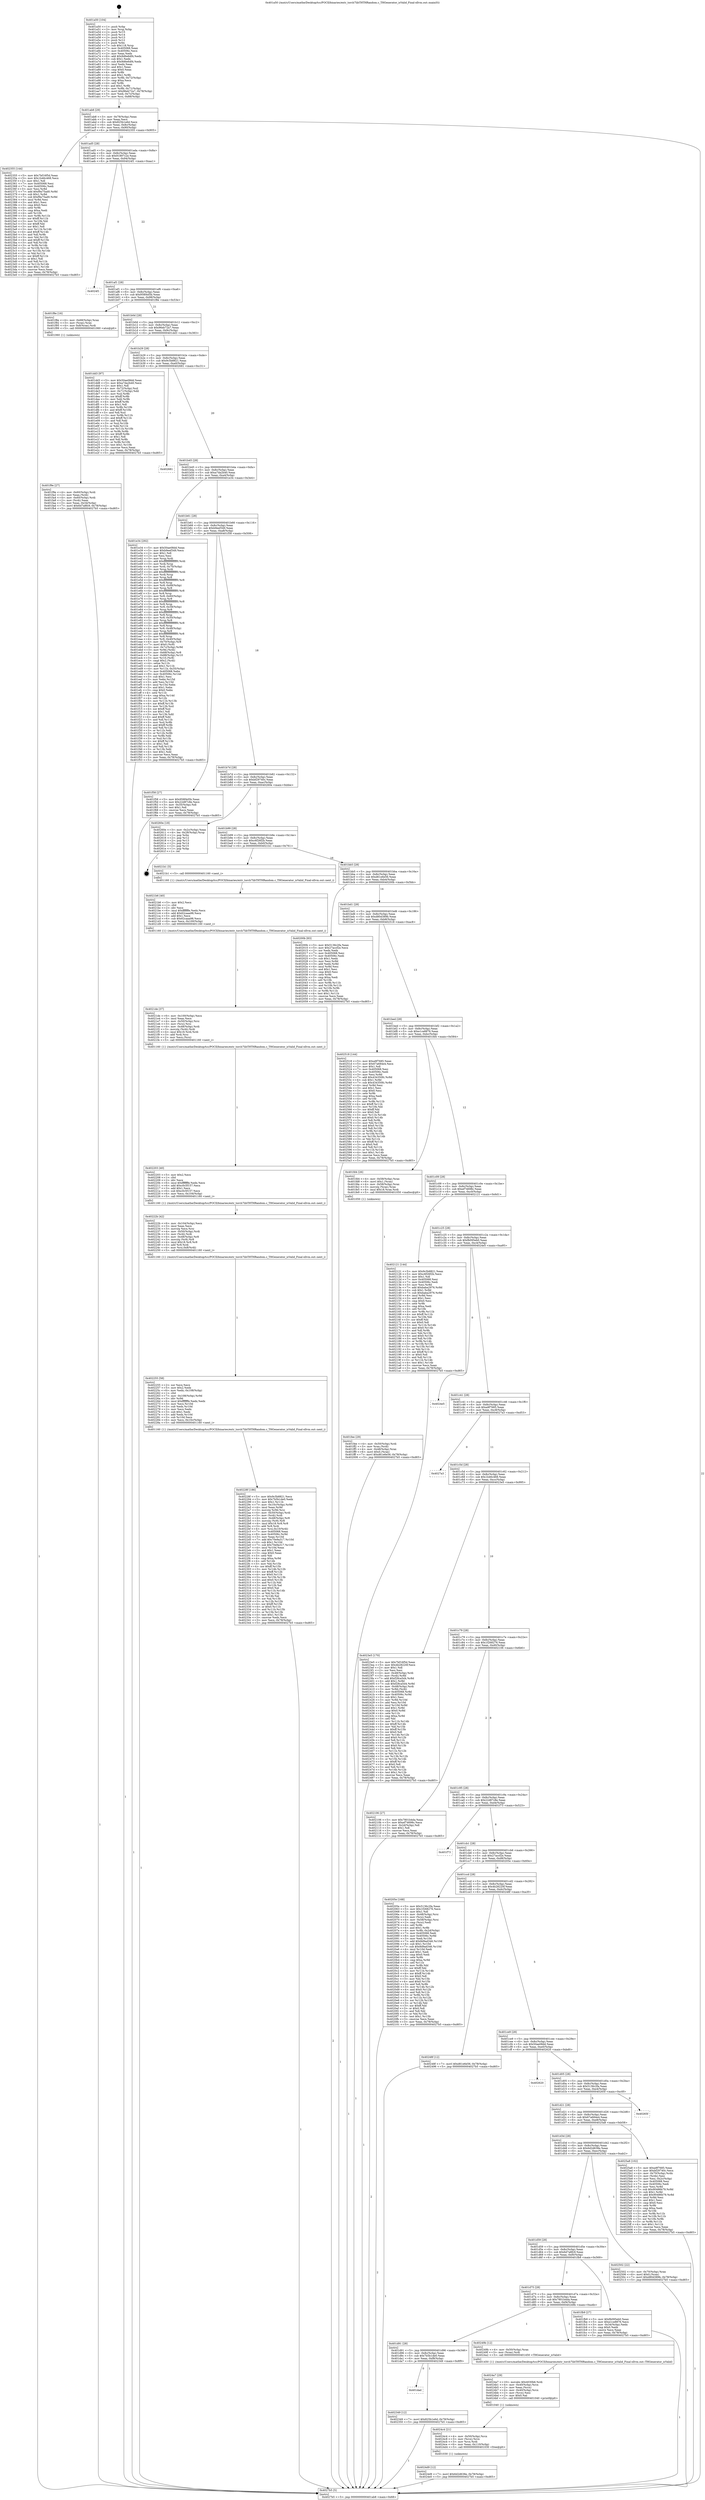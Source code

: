 digraph "0x401a50" {
  label = "0x401a50 (/mnt/c/Users/mathe/Desktop/tcc/POCII/binaries/extr_torch7libTHTHRandom.c_THGenerator_isValid_Final-ollvm.out::main(0))"
  labelloc = "t"
  node[shape=record]

  Entry [label="",width=0.3,height=0.3,shape=circle,fillcolor=black,style=filled]
  "0x401ab8" [label="{
     0x401ab8 [29]\l
     | [instrs]\l
     &nbsp;&nbsp;0x401ab8 \<+3\>: mov -0x78(%rbp),%eax\l
     &nbsp;&nbsp;0x401abb \<+2\>: mov %eax,%ecx\l
     &nbsp;&nbsp;0x401abd \<+6\>: sub $0x825b1e6d,%ecx\l
     &nbsp;&nbsp;0x401ac3 \<+6\>: mov %eax,-0x8c(%rbp)\l
     &nbsp;&nbsp;0x401ac9 \<+6\>: mov %ecx,-0x90(%rbp)\l
     &nbsp;&nbsp;0x401acf \<+6\>: je 0000000000402355 \<main+0x905\>\l
  }"]
  "0x402355" [label="{
     0x402355 [144]\l
     | [instrs]\l
     &nbsp;&nbsp;0x402355 \<+5\>: mov $0x7bf16f5d,%eax\l
     &nbsp;&nbsp;0x40235a \<+5\>: mov $0x1b46c468,%ecx\l
     &nbsp;&nbsp;0x40235f \<+2\>: mov $0x1,%dl\l
     &nbsp;&nbsp;0x402361 \<+7\>: mov 0x405068,%esi\l
     &nbsp;&nbsp;0x402368 \<+7\>: mov 0x40506c,%edi\l
     &nbsp;&nbsp;0x40236f \<+3\>: mov %esi,%r8d\l
     &nbsp;&nbsp;0x402372 \<+7\>: add $0xf9a75ad0,%r8d\l
     &nbsp;&nbsp;0x402379 \<+4\>: sub $0x1,%r8d\l
     &nbsp;&nbsp;0x40237d \<+7\>: sub $0xf9a75ad0,%r8d\l
     &nbsp;&nbsp;0x402384 \<+4\>: imul %r8d,%esi\l
     &nbsp;&nbsp;0x402388 \<+3\>: and $0x1,%esi\l
     &nbsp;&nbsp;0x40238b \<+3\>: cmp $0x0,%esi\l
     &nbsp;&nbsp;0x40238e \<+4\>: sete %r9b\l
     &nbsp;&nbsp;0x402392 \<+3\>: cmp $0xa,%edi\l
     &nbsp;&nbsp;0x402395 \<+4\>: setl %r10b\l
     &nbsp;&nbsp;0x402399 \<+3\>: mov %r9b,%r11b\l
     &nbsp;&nbsp;0x40239c \<+4\>: xor $0xff,%r11b\l
     &nbsp;&nbsp;0x4023a0 \<+3\>: mov %r10b,%bl\l
     &nbsp;&nbsp;0x4023a3 \<+3\>: xor $0xff,%bl\l
     &nbsp;&nbsp;0x4023a6 \<+3\>: xor $0x1,%dl\l
     &nbsp;&nbsp;0x4023a9 \<+3\>: mov %r11b,%r14b\l
     &nbsp;&nbsp;0x4023ac \<+4\>: and $0xff,%r14b\l
     &nbsp;&nbsp;0x4023b0 \<+3\>: and %dl,%r9b\l
     &nbsp;&nbsp;0x4023b3 \<+3\>: mov %bl,%r15b\l
     &nbsp;&nbsp;0x4023b6 \<+4\>: and $0xff,%r15b\l
     &nbsp;&nbsp;0x4023ba \<+3\>: and %dl,%r10b\l
     &nbsp;&nbsp;0x4023bd \<+3\>: or %r9b,%r14b\l
     &nbsp;&nbsp;0x4023c0 \<+3\>: or %r10b,%r15b\l
     &nbsp;&nbsp;0x4023c3 \<+3\>: xor %r15b,%r14b\l
     &nbsp;&nbsp;0x4023c6 \<+3\>: or %bl,%r11b\l
     &nbsp;&nbsp;0x4023c9 \<+4\>: xor $0xff,%r11b\l
     &nbsp;&nbsp;0x4023cd \<+3\>: or $0x1,%dl\l
     &nbsp;&nbsp;0x4023d0 \<+3\>: and %dl,%r11b\l
     &nbsp;&nbsp;0x4023d3 \<+3\>: or %r11b,%r14b\l
     &nbsp;&nbsp;0x4023d6 \<+4\>: test $0x1,%r14b\l
     &nbsp;&nbsp;0x4023da \<+3\>: cmovne %ecx,%eax\l
     &nbsp;&nbsp;0x4023dd \<+3\>: mov %eax,-0x78(%rbp)\l
     &nbsp;&nbsp;0x4023e0 \<+5\>: jmp 00000000004027b5 \<main+0xd65\>\l
  }"]
  "0x401ad5" [label="{
     0x401ad5 [28]\l
     | [instrs]\l
     &nbsp;&nbsp;0x401ad5 \<+5\>: jmp 0000000000401ada \<main+0x8a\>\l
     &nbsp;&nbsp;0x401ada \<+6\>: mov -0x8c(%rbp),%eax\l
     &nbsp;&nbsp;0x401ae0 \<+5\>: sub $0x91897c2e,%eax\l
     &nbsp;&nbsp;0x401ae5 \<+6\>: mov %eax,-0x94(%rbp)\l
     &nbsp;&nbsp;0x401aeb \<+6\>: je 00000000004024f1 \<main+0xaa1\>\l
  }"]
  Exit [label="",width=0.3,height=0.3,shape=circle,fillcolor=black,style=filled,peripheries=2]
  "0x4024f1" [label="{
     0x4024f1\l
  }", style=dashed]
  "0x401af1" [label="{
     0x401af1 [28]\l
     | [instrs]\l
     &nbsp;&nbsp;0x401af1 \<+5\>: jmp 0000000000401af6 \<main+0xa6\>\l
     &nbsp;&nbsp;0x401af6 \<+6\>: mov -0x8c(%rbp),%eax\l
     &nbsp;&nbsp;0x401afc \<+5\>: sub $0x958f4d5b,%eax\l
     &nbsp;&nbsp;0x401b01 \<+6\>: mov %eax,-0x98(%rbp)\l
     &nbsp;&nbsp;0x401b07 \<+6\>: je 0000000000401f8e \<main+0x53e\>\l
  }"]
  "0x4024d9" [label="{
     0x4024d9 [12]\l
     | [instrs]\l
     &nbsp;&nbsp;0x4024d9 \<+7\>: movl $0x6d2d638e,-0x78(%rbp)\l
     &nbsp;&nbsp;0x4024e0 \<+5\>: jmp 00000000004027b5 \<main+0xd65\>\l
  }"]
  "0x401f8e" [label="{
     0x401f8e [16]\l
     | [instrs]\l
     &nbsp;&nbsp;0x401f8e \<+4\>: mov -0x68(%rbp),%rax\l
     &nbsp;&nbsp;0x401f92 \<+3\>: mov (%rax),%rax\l
     &nbsp;&nbsp;0x401f95 \<+4\>: mov 0x8(%rax),%rdi\l
     &nbsp;&nbsp;0x401f99 \<+5\>: call 0000000000401060 \<atoi@plt\>\l
     | [calls]\l
     &nbsp;&nbsp;0x401060 \{1\} (unknown)\l
  }"]
  "0x401b0d" [label="{
     0x401b0d [28]\l
     | [instrs]\l
     &nbsp;&nbsp;0x401b0d \<+5\>: jmp 0000000000401b12 \<main+0xc2\>\l
     &nbsp;&nbsp;0x401b12 \<+6\>: mov -0x8c(%rbp),%eax\l
     &nbsp;&nbsp;0x401b18 \<+5\>: sub $0x96eb72a7,%eax\l
     &nbsp;&nbsp;0x401b1d \<+6\>: mov %eax,-0x9c(%rbp)\l
     &nbsp;&nbsp;0x401b23 \<+6\>: je 0000000000401dd3 \<main+0x383\>\l
  }"]
  "0x4024c4" [label="{
     0x4024c4 [21]\l
     | [instrs]\l
     &nbsp;&nbsp;0x4024c4 \<+4\>: mov -0x50(%rbp),%rcx\l
     &nbsp;&nbsp;0x4024c8 \<+3\>: mov (%rcx),%rcx\l
     &nbsp;&nbsp;0x4024cb \<+3\>: mov %rcx,%rdi\l
     &nbsp;&nbsp;0x4024ce \<+6\>: mov %eax,-0x110(%rbp)\l
     &nbsp;&nbsp;0x4024d4 \<+5\>: call 0000000000401030 \<free@plt\>\l
     | [calls]\l
     &nbsp;&nbsp;0x401030 \{1\} (unknown)\l
  }"]
  "0x401dd3" [label="{
     0x401dd3 [97]\l
     | [instrs]\l
     &nbsp;&nbsp;0x401dd3 \<+5\>: mov $0x50ae08dd,%eax\l
     &nbsp;&nbsp;0x401dd8 \<+5\>: mov $0xa7da2b40,%ecx\l
     &nbsp;&nbsp;0x401ddd \<+2\>: mov $0x1,%dl\l
     &nbsp;&nbsp;0x401ddf \<+4\>: mov -0x72(%rbp),%sil\l
     &nbsp;&nbsp;0x401de3 \<+4\>: mov -0x71(%rbp),%dil\l
     &nbsp;&nbsp;0x401de7 \<+3\>: mov %sil,%r8b\l
     &nbsp;&nbsp;0x401dea \<+4\>: xor $0xff,%r8b\l
     &nbsp;&nbsp;0x401dee \<+3\>: mov %dil,%r9b\l
     &nbsp;&nbsp;0x401df1 \<+4\>: xor $0xff,%r9b\l
     &nbsp;&nbsp;0x401df5 \<+3\>: xor $0x1,%dl\l
     &nbsp;&nbsp;0x401df8 \<+3\>: mov %r8b,%r10b\l
     &nbsp;&nbsp;0x401dfb \<+4\>: and $0xff,%r10b\l
     &nbsp;&nbsp;0x401dff \<+3\>: and %dl,%sil\l
     &nbsp;&nbsp;0x401e02 \<+3\>: mov %r9b,%r11b\l
     &nbsp;&nbsp;0x401e05 \<+4\>: and $0xff,%r11b\l
     &nbsp;&nbsp;0x401e09 \<+3\>: and %dl,%dil\l
     &nbsp;&nbsp;0x401e0c \<+3\>: or %sil,%r10b\l
     &nbsp;&nbsp;0x401e0f \<+3\>: or %dil,%r11b\l
     &nbsp;&nbsp;0x401e12 \<+3\>: xor %r11b,%r10b\l
     &nbsp;&nbsp;0x401e15 \<+3\>: or %r9b,%r8b\l
     &nbsp;&nbsp;0x401e18 \<+4\>: xor $0xff,%r8b\l
     &nbsp;&nbsp;0x401e1c \<+3\>: or $0x1,%dl\l
     &nbsp;&nbsp;0x401e1f \<+3\>: and %dl,%r8b\l
     &nbsp;&nbsp;0x401e22 \<+3\>: or %r8b,%r10b\l
     &nbsp;&nbsp;0x401e25 \<+4\>: test $0x1,%r10b\l
     &nbsp;&nbsp;0x401e29 \<+3\>: cmovne %ecx,%eax\l
     &nbsp;&nbsp;0x401e2c \<+3\>: mov %eax,-0x78(%rbp)\l
     &nbsp;&nbsp;0x401e2f \<+5\>: jmp 00000000004027b5 \<main+0xd65\>\l
  }"]
  "0x401b29" [label="{
     0x401b29 [28]\l
     | [instrs]\l
     &nbsp;&nbsp;0x401b29 \<+5\>: jmp 0000000000401b2e \<main+0xde\>\l
     &nbsp;&nbsp;0x401b2e \<+6\>: mov -0x8c(%rbp),%eax\l
     &nbsp;&nbsp;0x401b34 \<+5\>: sub $0x9c5b8821,%eax\l
     &nbsp;&nbsp;0x401b39 \<+6\>: mov %eax,-0xa0(%rbp)\l
     &nbsp;&nbsp;0x401b3f \<+6\>: je 0000000000402681 \<main+0xc31\>\l
  }"]
  "0x4027b5" [label="{
     0x4027b5 [5]\l
     | [instrs]\l
     &nbsp;&nbsp;0x4027b5 \<+5\>: jmp 0000000000401ab8 \<main+0x68\>\l
  }"]
  "0x401a50" [label="{
     0x401a50 [104]\l
     | [instrs]\l
     &nbsp;&nbsp;0x401a50 \<+1\>: push %rbp\l
     &nbsp;&nbsp;0x401a51 \<+3\>: mov %rsp,%rbp\l
     &nbsp;&nbsp;0x401a54 \<+2\>: push %r15\l
     &nbsp;&nbsp;0x401a56 \<+2\>: push %r14\l
     &nbsp;&nbsp;0x401a58 \<+2\>: push %r13\l
     &nbsp;&nbsp;0x401a5a \<+2\>: push %r12\l
     &nbsp;&nbsp;0x401a5c \<+1\>: push %rbx\l
     &nbsp;&nbsp;0x401a5d \<+7\>: sub $0x118,%rsp\l
     &nbsp;&nbsp;0x401a64 \<+7\>: mov 0x405068,%eax\l
     &nbsp;&nbsp;0x401a6b \<+7\>: mov 0x40506c,%ecx\l
     &nbsp;&nbsp;0x401a72 \<+2\>: mov %eax,%edx\l
     &nbsp;&nbsp;0x401a74 \<+6\>: add $0x9d6e6df4,%edx\l
     &nbsp;&nbsp;0x401a7a \<+3\>: sub $0x1,%edx\l
     &nbsp;&nbsp;0x401a7d \<+6\>: sub $0x9d6e6df4,%edx\l
     &nbsp;&nbsp;0x401a83 \<+3\>: imul %edx,%eax\l
     &nbsp;&nbsp;0x401a86 \<+3\>: and $0x1,%eax\l
     &nbsp;&nbsp;0x401a89 \<+3\>: cmp $0x0,%eax\l
     &nbsp;&nbsp;0x401a8c \<+4\>: sete %r8b\l
     &nbsp;&nbsp;0x401a90 \<+4\>: and $0x1,%r8b\l
     &nbsp;&nbsp;0x401a94 \<+4\>: mov %r8b,-0x72(%rbp)\l
     &nbsp;&nbsp;0x401a98 \<+3\>: cmp $0xa,%ecx\l
     &nbsp;&nbsp;0x401a9b \<+4\>: setl %r8b\l
     &nbsp;&nbsp;0x401a9f \<+4\>: and $0x1,%r8b\l
     &nbsp;&nbsp;0x401aa3 \<+4\>: mov %r8b,-0x71(%rbp)\l
     &nbsp;&nbsp;0x401aa7 \<+7\>: movl $0x96eb72a7,-0x78(%rbp)\l
     &nbsp;&nbsp;0x401aae \<+3\>: mov %edi,-0x7c(%rbp)\l
     &nbsp;&nbsp;0x401ab1 \<+7\>: mov %rsi,-0x88(%rbp)\l
  }"]
  "0x4024a7" [label="{
     0x4024a7 [29]\l
     | [instrs]\l
     &nbsp;&nbsp;0x4024a7 \<+10\>: movabs $0x4030b6,%rdi\l
     &nbsp;&nbsp;0x4024b1 \<+4\>: mov -0x40(%rbp),%rcx\l
     &nbsp;&nbsp;0x4024b5 \<+2\>: mov %eax,(%rcx)\l
     &nbsp;&nbsp;0x4024b7 \<+4\>: mov -0x40(%rbp),%rcx\l
     &nbsp;&nbsp;0x4024bb \<+2\>: mov (%rcx),%esi\l
     &nbsp;&nbsp;0x4024bd \<+2\>: mov $0x0,%al\l
     &nbsp;&nbsp;0x4024bf \<+5\>: call 0000000000401040 \<printf@plt\>\l
     | [calls]\l
     &nbsp;&nbsp;0x401040 \{1\} (unknown)\l
  }"]
  "0x402681" [label="{
     0x402681\l
  }", style=dashed]
  "0x401b45" [label="{
     0x401b45 [28]\l
     | [instrs]\l
     &nbsp;&nbsp;0x401b45 \<+5\>: jmp 0000000000401b4a \<main+0xfa\>\l
     &nbsp;&nbsp;0x401b4a \<+6\>: mov -0x8c(%rbp),%eax\l
     &nbsp;&nbsp;0x401b50 \<+5\>: sub $0xa7da2b40,%eax\l
     &nbsp;&nbsp;0x401b55 \<+6\>: mov %eax,-0xa4(%rbp)\l
     &nbsp;&nbsp;0x401b5b \<+6\>: je 0000000000401e34 \<main+0x3e4\>\l
  }"]
  "0x401dad" [label="{
     0x401dad\l
  }", style=dashed]
  "0x401e34" [label="{
     0x401e34 [292]\l
     | [instrs]\l
     &nbsp;&nbsp;0x401e34 \<+5\>: mov $0x50ae08dd,%eax\l
     &nbsp;&nbsp;0x401e39 \<+5\>: mov $0xb9eef349,%ecx\l
     &nbsp;&nbsp;0x401e3e \<+2\>: mov $0x1,%dl\l
     &nbsp;&nbsp;0x401e40 \<+2\>: xor %esi,%esi\l
     &nbsp;&nbsp;0x401e42 \<+3\>: mov %rsp,%rdi\l
     &nbsp;&nbsp;0x401e45 \<+4\>: add $0xfffffffffffffff0,%rdi\l
     &nbsp;&nbsp;0x401e49 \<+3\>: mov %rdi,%rsp\l
     &nbsp;&nbsp;0x401e4c \<+4\>: mov %rdi,-0x70(%rbp)\l
     &nbsp;&nbsp;0x401e50 \<+3\>: mov %rsp,%rdi\l
     &nbsp;&nbsp;0x401e53 \<+4\>: add $0xfffffffffffffff0,%rdi\l
     &nbsp;&nbsp;0x401e57 \<+3\>: mov %rdi,%rsp\l
     &nbsp;&nbsp;0x401e5a \<+3\>: mov %rsp,%r8\l
     &nbsp;&nbsp;0x401e5d \<+4\>: add $0xfffffffffffffff0,%r8\l
     &nbsp;&nbsp;0x401e61 \<+3\>: mov %r8,%rsp\l
     &nbsp;&nbsp;0x401e64 \<+4\>: mov %r8,-0x68(%rbp)\l
     &nbsp;&nbsp;0x401e68 \<+3\>: mov %rsp,%r8\l
     &nbsp;&nbsp;0x401e6b \<+4\>: add $0xfffffffffffffff0,%r8\l
     &nbsp;&nbsp;0x401e6f \<+3\>: mov %r8,%rsp\l
     &nbsp;&nbsp;0x401e72 \<+4\>: mov %r8,-0x60(%rbp)\l
     &nbsp;&nbsp;0x401e76 \<+3\>: mov %rsp,%r8\l
     &nbsp;&nbsp;0x401e79 \<+4\>: add $0xfffffffffffffff0,%r8\l
     &nbsp;&nbsp;0x401e7d \<+3\>: mov %r8,%rsp\l
     &nbsp;&nbsp;0x401e80 \<+4\>: mov %r8,-0x58(%rbp)\l
     &nbsp;&nbsp;0x401e84 \<+3\>: mov %rsp,%r8\l
     &nbsp;&nbsp;0x401e87 \<+4\>: add $0xfffffffffffffff0,%r8\l
     &nbsp;&nbsp;0x401e8b \<+3\>: mov %r8,%rsp\l
     &nbsp;&nbsp;0x401e8e \<+4\>: mov %r8,-0x50(%rbp)\l
     &nbsp;&nbsp;0x401e92 \<+3\>: mov %rsp,%r8\l
     &nbsp;&nbsp;0x401e95 \<+4\>: add $0xfffffffffffffff0,%r8\l
     &nbsp;&nbsp;0x401e99 \<+3\>: mov %r8,%rsp\l
     &nbsp;&nbsp;0x401e9c \<+4\>: mov %r8,-0x48(%rbp)\l
     &nbsp;&nbsp;0x401ea0 \<+3\>: mov %rsp,%r8\l
     &nbsp;&nbsp;0x401ea3 \<+4\>: add $0xfffffffffffffff0,%r8\l
     &nbsp;&nbsp;0x401ea7 \<+3\>: mov %r8,%rsp\l
     &nbsp;&nbsp;0x401eaa \<+4\>: mov %r8,-0x40(%rbp)\l
     &nbsp;&nbsp;0x401eae \<+4\>: mov -0x70(%rbp),%r8\l
     &nbsp;&nbsp;0x401eb2 \<+7\>: movl $0x0,(%r8)\l
     &nbsp;&nbsp;0x401eb9 \<+4\>: mov -0x7c(%rbp),%r9d\l
     &nbsp;&nbsp;0x401ebd \<+3\>: mov %r9d,(%rdi)\l
     &nbsp;&nbsp;0x401ec0 \<+4\>: mov -0x68(%rbp),%r8\l
     &nbsp;&nbsp;0x401ec4 \<+7\>: mov -0x88(%rbp),%r10\l
     &nbsp;&nbsp;0x401ecb \<+3\>: mov %r10,(%r8)\l
     &nbsp;&nbsp;0x401ece \<+3\>: cmpl $0x2,(%rdi)\l
     &nbsp;&nbsp;0x401ed1 \<+4\>: setne %r11b\l
     &nbsp;&nbsp;0x401ed5 \<+4\>: and $0x1,%r11b\l
     &nbsp;&nbsp;0x401ed9 \<+4\>: mov %r11b,-0x35(%rbp)\l
     &nbsp;&nbsp;0x401edd \<+7\>: mov 0x405068,%ebx\l
     &nbsp;&nbsp;0x401ee4 \<+8\>: mov 0x40506c,%r14d\l
     &nbsp;&nbsp;0x401eec \<+3\>: sub $0x1,%esi\l
     &nbsp;&nbsp;0x401eef \<+3\>: mov %ebx,%r15d\l
     &nbsp;&nbsp;0x401ef2 \<+3\>: add %esi,%r15d\l
     &nbsp;&nbsp;0x401ef5 \<+4\>: imul %r15d,%ebx\l
     &nbsp;&nbsp;0x401ef9 \<+3\>: and $0x1,%ebx\l
     &nbsp;&nbsp;0x401efc \<+3\>: cmp $0x0,%ebx\l
     &nbsp;&nbsp;0x401eff \<+4\>: sete %r11b\l
     &nbsp;&nbsp;0x401f03 \<+4\>: cmp $0xa,%r14d\l
     &nbsp;&nbsp;0x401f07 \<+4\>: setl %r12b\l
     &nbsp;&nbsp;0x401f0b \<+3\>: mov %r11b,%r13b\l
     &nbsp;&nbsp;0x401f0e \<+4\>: xor $0xff,%r13b\l
     &nbsp;&nbsp;0x401f12 \<+3\>: mov %r12b,%sil\l
     &nbsp;&nbsp;0x401f15 \<+4\>: xor $0xff,%sil\l
     &nbsp;&nbsp;0x401f19 \<+3\>: xor $0x1,%dl\l
     &nbsp;&nbsp;0x401f1c \<+3\>: mov %r13b,%dil\l
     &nbsp;&nbsp;0x401f1f \<+4\>: and $0xff,%dil\l
     &nbsp;&nbsp;0x401f23 \<+3\>: and %dl,%r11b\l
     &nbsp;&nbsp;0x401f26 \<+3\>: mov %sil,%r8b\l
     &nbsp;&nbsp;0x401f29 \<+4\>: and $0xff,%r8b\l
     &nbsp;&nbsp;0x401f2d \<+3\>: and %dl,%r12b\l
     &nbsp;&nbsp;0x401f30 \<+3\>: or %r11b,%dil\l
     &nbsp;&nbsp;0x401f33 \<+3\>: or %r12b,%r8b\l
     &nbsp;&nbsp;0x401f36 \<+3\>: xor %r8b,%dil\l
     &nbsp;&nbsp;0x401f39 \<+3\>: or %sil,%r13b\l
     &nbsp;&nbsp;0x401f3c \<+4\>: xor $0xff,%r13b\l
     &nbsp;&nbsp;0x401f40 \<+3\>: or $0x1,%dl\l
     &nbsp;&nbsp;0x401f43 \<+3\>: and %dl,%r13b\l
     &nbsp;&nbsp;0x401f46 \<+3\>: or %r13b,%dil\l
     &nbsp;&nbsp;0x401f49 \<+4\>: test $0x1,%dil\l
     &nbsp;&nbsp;0x401f4d \<+3\>: cmovne %ecx,%eax\l
     &nbsp;&nbsp;0x401f50 \<+3\>: mov %eax,-0x78(%rbp)\l
     &nbsp;&nbsp;0x401f53 \<+5\>: jmp 00000000004027b5 \<main+0xd65\>\l
  }"]
  "0x401b61" [label="{
     0x401b61 [28]\l
     | [instrs]\l
     &nbsp;&nbsp;0x401b61 \<+5\>: jmp 0000000000401b66 \<main+0x116\>\l
     &nbsp;&nbsp;0x401b66 \<+6\>: mov -0x8c(%rbp),%eax\l
     &nbsp;&nbsp;0x401b6c \<+5\>: sub $0xb9eef349,%eax\l
     &nbsp;&nbsp;0x401b71 \<+6\>: mov %eax,-0xa8(%rbp)\l
     &nbsp;&nbsp;0x401b77 \<+6\>: je 0000000000401f58 \<main+0x508\>\l
  }"]
  "0x402349" [label="{
     0x402349 [12]\l
     | [instrs]\l
     &nbsp;&nbsp;0x402349 \<+7\>: movl $0x825b1e6d,-0x78(%rbp)\l
     &nbsp;&nbsp;0x402350 \<+5\>: jmp 00000000004027b5 \<main+0xd65\>\l
  }"]
  "0x401d91" [label="{
     0x401d91 [28]\l
     | [instrs]\l
     &nbsp;&nbsp;0x401d91 \<+5\>: jmp 0000000000401d96 \<main+0x346\>\l
     &nbsp;&nbsp;0x401d96 \<+6\>: mov -0x8c(%rbp),%eax\l
     &nbsp;&nbsp;0x401d9c \<+5\>: sub $0x7b5b1de0,%eax\l
     &nbsp;&nbsp;0x401da1 \<+6\>: mov %eax,-0xf8(%rbp)\l
     &nbsp;&nbsp;0x401da7 \<+6\>: je 0000000000402349 \<main+0x8f9\>\l
  }"]
  "0x401f58" [label="{
     0x401f58 [27]\l
     | [instrs]\l
     &nbsp;&nbsp;0x401f58 \<+5\>: mov $0x958f4d5b,%eax\l
     &nbsp;&nbsp;0x401f5d \<+5\>: mov $0x22d87c8e,%ecx\l
     &nbsp;&nbsp;0x401f62 \<+3\>: mov -0x35(%rbp),%dl\l
     &nbsp;&nbsp;0x401f65 \<+3\>: test $0x1,%dl\l
     &nbsp;&nbsp;0x401f68 \<+3\>: cmovne %ecx,%eax\l
     &nbsp;&nbsp;0x401f6b \<+3\>: mov %eax,-0x78(%rbp)\l
     &nbsp;&nbsp;0x401f6e \<+5\>: jmp 00000000004027b5 \<main+0xd65\>\l
  }"]
  "0x401b7d" [label="{
     0x401b7d [28]\l
     | [instrs]\l
     &nbsp;&nbsp;0x401b7d \<+5\>: jmp 0000000000401b82 \<main+0x132\>\l
     &nbsp;&nbsp;0x401b82 \<+6\>: mov -0x8c(%rbp),%eax\l
     &nbsp;&nbsp;0x401b88 \<+5\>: sub $0xbf29740c,%eax\l
     &nbsp;&nbsp;0x401b8d \<+6\>: mov %eax,-0xac(%rbp)\l
     &nbsp;&nbsp;0x401b93 \<+6\>: je 000000000040260e \<main+0xbbe\>\l
  }"]
  "0x401f9e" [label="{
     0x401f9e [27]\l
     | [instrs]\l
     &nbsp;&nbsp;0x401f9e \<+4\>: mov -0x60(%rbp),%rdi\l
     &nbsp;&nbsp;0x401fa2 \<+2\>: mov %eax,(%rdi)\l
     &nbsp;&nbsp;0x401fa4 \<+4\>: mov -0x60(%rbp),%rdi\l
     &nbsp;&nbsp;0x401fa8 \<+2\>: mov (%rdi),%eax\l
     &nbsp;&nbsp;0x401faa \<+3\>: mov %eax,-0x34(%rbp)\l
     &nbsp;&nbsp;0x401fad \<+7\>: movl $0x6d7a8fc9,-0x78(%rbp)\l
     &nbsp;&nbsp;0x401fb4 \<+5\>: jmp 00000000004027b5 \<main+0xd65\>\l
  }"]
  "0x40249b" [label="{
     0x40249b [12]\l
     | [instrs]\l
     &nbsp;&nbsp;0x40249b \<+4\>: mov -0x50(%rbp),%rax\l
     &nbsp;&nbsp;0x40249f \<+3\>: mov (%rax),%rdi\l
     &nbsp;&nbsp;0x4024a2 \<+5\>: call 0000000000401450 \<THGenerator_isValid\>\l
     | [calls]\l
     &nbsp;&nbsp;0x401450 \{1\} (/mnt/c/Users/mathe/Desktop/tcc/POCII/binaries/extr_torch7libTHTHRandom.c_THGenerator_isValid_Final-ollvm.out::THGenerator_isValid)\l
  }"]
  "0x40260e" [label="{
     0x40260e [18]\l
     | [instrs]\l
     &nbsp;&nbsp;0x40260e \<+3\>: mov -0x2c(%rbp),%eax\l
     &nbsp;&nbsp;0x402611 \<+4\>: lea -0x28(%rbp),%rsp\l
     &nbsp;&nbsp;0x402615 \<+1\>: pop %rbx\l
     &nbsp;&nbsp;0x402616 \<+2\>: pop %r12\l
     &nbsp;&nbsp;0x402618 \<+2\>: pop %r13\l
     &nbsp;&nbsp;0x40261a \<+2\>: pop %r14\l
     &nbsp;&nbsp;0x40261c \<+2\>: pop %r15\l
     &nbsp;&nbsp;0x40261e \<+1\>: pop %rbp\l
     &nbsp;&nbsp;0x40261f \<+1\>: ret\l
  }"]
  "0x401b99" [label="{
     0x401b99 [28]\l
     | [instrs]\l
     &nbsp;&nbsp;0x401b99 \<+5\>: jmp 0000000000401b9e \<main+0x14e\>\l
     &nbsp;&nbsp;0x401b9e \<+6\>: mov -0x8c(%rbp),%eax\l
     &nbsp;&nbsp;0x401ba4 \<+5\>: sub $0xc6f26f2b,%eax\l
     &nbsp;&nbsp;0x401ba9 \<+6\>: mov %eax,-0xb0(%rbp)\l
     &nbsp;&nbsp;0x401baf \<+6\>: je 00000000004021b1 \<main+0x761\>\l
  }"]
  "0x40228f" [label="{
     0x40228f [186]\l
     | [instrs]\l
     &nbsp;&nbsp;0x40228f \<+5\>: mov $0x9c5b8821,%ecx\l
     &nbsp;&nbsp;0x402294 \<+5\>: mov $0x7b5b1de0,%edx\l
     &nbsp;&nbsp;0x402299 \<+3\>: mov $0x1,%r11b\l
     &nbsp;&nbsp;0x40229c \<+7\>: mov -0x10c(%rbp),%r9d\l
     &nbsp;&nbsp;0x4022a3 \<+4\>: imul %eax,%r9d\l
     &nbsp;&nbsp;0x4022a7 \<+3\>: movslq %r9d,%rsi\l
     &nbsp;&nbsp;0x4022aa \<+4\>: mov -0x50(%rbp),%rdi\l
     &nbsp;&nbsp;0x4022ae \<+3\>: mov (%rdi),%rdi\l
     &nbsp;&nbsp;0x4022b1 \<+4\>: mov -0x48(%rbp),%r8\l
     &nbsp;&nbsp;0x4022b5 \<+3\>: movslq (%r8),%r8\l
     &nbsp;&nbsp;0x4022b8 \<+4\>: imul $0x18,%r8,%r8\l
     &nbsp;&nbsp;0x4022bc \<+3\>: add %r8,%rdi\l
     &nbsp;&nbsp;0x4022bf \<+4\>: mov %rsi,0x10(%rdi)\l
     &nbsp;&nbsp;0x4022c3 \<+7\>: mov 0x405068,%eax\l
     &nbsp;&nbsp;0x4022ca \<+8\>: mov 0x40506c,%r9d\l
     &nbsp;&nbsp;0x4022d2 \<+3\>: mov %eax,%r10d\l
     &nbsp;&nbsp;0x4022d5 \<+7\>: add $0x70e9a317,%r10d\l
     &nbsp;&nbsp;0x4022dc \<+4\>: sub $0x1,%r10d\l
     &nbsp;&nbsp;0x4022e0 \<+7\>: sub $0x70e9a317,%r10d\l
     &nbsp;&nbsp;0x4022e7 \<+4\>: imul %r10d,%eax\l
     &nbsp;&nbsp;0x4022eb \<+3\>: and $0x1,%eax\l
     &nbsp;&nbsp;0x4022ee \<+3\>: cmp $0x0,%eax\l
     &nbsp;&nbsp;0x4022f1 \<+3\>: sete %bl\l
     &nbsp;&nbsp;0x4022f4 \<+4\>: cmp $0xa,%r9d\l
     &nbsp;&nbsp;0x4022f8 \<+4\>: setl %r14b\l
     &nbsp;&nbsp;0x4022fc \<+3\>: mov %bl,%r15b\l
     &nbsp;&nbsp;0x4022ff \<+4\>: xor $0xff,%r15b\l
     &nbsp;&nbsp;0x402303 \<+3\>: mov %r14b,%r12b\l
     &nbsp;&nbsp;0x402306 \<+4\>: xor $0xff,%r12b\l
     &nbsp;&nbsp;0x40230a \<+4\>: xor $0x0,%r11b\l
     &nbsp;&nbsp;0x40230e \<+3\>: mov %r15b,%r13b\l
     &nbsp;&nbsp;0x402311 \<+4\>: and $0x0,%r13b\l
     &nbsp;&nbsp;0x402315 \<+3\>: and %r11b,%bl\l
     &nbsp;&nbsp;0x402318 \<+3\>: mov %r12b,%al\l
     &nbsp;&nbsp;0x40231b \<+2\>: and $0x0,%al\l
     &nbsp;&nbsp;0x40231d \<+3\>: and %r11b,%r14b\l
     &nbsp;&nbsp;0x402320 \<+3\>: or %bl,%r13b\l
     &nbsp;&nbsp;0x402323 \<+3\>: or %r14b,%al\l
     &nbsp;&nbsp;0x402326 \<+3\>: xor %al,%r13b\l
     &nbsp;&nbsp;0x402329 \<+3\>: or %r12b,%r15b\l
     &nbsp;&nbsp;0x40232c \<+4\>: xor $0xff,%r15b\l
     &nbsp;&nbsp;0x402330 \<+4\>: or $0x0,%r11b\l
     &nbsp;&nbsp;0x402334 \<+3\>: and %r11b,%r15b\l
     &nbsp;&nbsp;0x402337 \<+3\>: or %r15b,%r13b\l
     &nbsp;&nbsp;0x40233a \<+4\>: test $0x1,%r13b\l
     &nbsp;&nbsp;0x40233e \<+3\>: cmovne %edx,%ecx\l
     &nbsp;&nbsp;0x402341 \<+3\>: mov %ecx,-0x78(%rbp)\l
     &nbsp;&nbsp;0x402344 \<+5\>: jmp 00000000004027b5 \<main+0xd65\>\l
  }"]
  "0x4021b1" [label="{
     0x4021b1 [5]\l
     | [instrs]\l
     &nbsp;&nbsp;0x4021b1 \<+5\>: call 0000000000401160 \<next_i\>\l
     | [calls]\l
     &nbsp;&nbsp;0x401160 \{1\} (/mnt/c/Users/mathe/Desktop/tcc/POCII/binaries/extr_torch7libTHTHRandom.c_THGenerator_isValid_Final-ollvm.out::next_i)\l
  }"]
  "0x401bb5" [label="{
     0x401bb5 [28]\l
     | [instrs]\l
     &nbsp;&nbsp;0x401bb5 \<+5\>: jmp 0000000000401bba \<main+0x16a\>\l
     &nbsp;&nbsp;0x401bba \<+6\>: mov -0x8c(%rbp),%eax\l
     &nbsp;&nbsp;0x401bc0 \<+5\>: sub $0xd61e6e56,%eax\l
     &nbsp;&nbsp;0x401bc5 \<+6\>: mov %eax,-0xb4(%rbp)\l
     &nbsp;&nbsp;0x401bcb \<+6\>: je 000000000040200b \<main+0x5bb\>\l
  }"]
  "0x402255" [label="{
     0x402255 [58]\l
     | [instrs]\l
     &nbsp;&nbsp;0x402255 \<+2\>: xor %ecx,%ecx\l
     &nbsp;&nbsp;0x402257 \<+5\>: mov $0x2,%edx\l
     &nbsp;&nbsp;0x40225c \<+6\>: mov %edx,-0x108(%rbp)\l
     &nbsp;&nbsp;0x402262 \<+1\>: cltd\l
     &nbsp;&nbsp;0x402263 \<+7\>: mov -0x108(%rbp),%r9d\l
     &nbsp;&nbsp;0x40226a \<+3\>: idiv %r9d\l
     &nbsp;&nbsp;0x40226d \<+6\>: imul $0xfffffffe,%edx,%edx\l
     &nbsp;&nbsp;0x402273 \<+3\>: mov %ecx,%r10d\l
     &nbsp;&nbsp;0x402276 \<+3\>: sub %edx,%r10d\l
     &nbsp;&nbsp;0x402279 \<+2\>: mov %ecx,%edx\l
     &nbsp;&nbsp;0x40227b \<+3\>: sub $0x1,%edx\l
     &nbsp;&nbsp;0x40227e \<+3\>: add %edx,%r10d\l
     &nbsp;&nbsp;0x402281 \<+3\>: sub %r10d,%ecx\l
     &nbsp;&nbsp;0x402284 \<+6\>: mov %ecx,-0x10c(%rbp)\l
     &nbsp;&nbsp;0x40228a \<+5\>: call 0000000000401160 \<next_i\>\l
     | [calls]\l
     &nbsp;&nbsp;0x401160 \{1\} (/mnt/c/Users/mathe/Desktop/tcc/POCII/binaries/extr_torch7libTHTHRandom.c_THGenerator_isValid_Final-ollvm.out::next_i)\l
  }"]
  "0x40200b" [label="{
     0x40200b [83]\l
     | [instrs]\l
     &nbsp;&nbsp;0x40200b \<+5\>: mov $0x5136c2fa,%eax\l
     &nbsp;&nbsp;0x402010 \<+5\>: mov $0x27accf2e,%ecx\l
     &nbsp;&nbsp;0x402015 \<+2\>: xor %edx,%edx\l
     &nbsp;&nbsp;0x402017 \<+7\>: mov 0x405068,%esi\l
     &nbsp;&nbsp;0x40201e \<+7\>: mov 0x40506c,%edi\l
     &nbsp;&nbsp;0x402025 \<+3\>: sub $0x1,%edx\l
     &nbsp;&nbsp;0x402028 \<+3\>: mov %esi,%r8d\l
     &nbsp;&nbsp;0x40202b \<+3\>: add %edx,%r8d\l
     &nbsp;&nbsp;0x40202e \<+4\>: imul %r8d,%esi\l
     &nbsp;&nbsp;0x402032 \<+3\>: and $0x1,%esi\l
     &nbsp;&nbsp;0x402035 \<+3\>: cmp $0x0,%esi\l
     &nbsp;&nbsp;0x402038 \<+4\>: sete %r9b\l
     &nbsp;&nbsp;0x40203c \<+3\>: cmp $0xa,%edi\l
     &nbsp;&nbsp;0x40203f \<+4\>: setl %r10b\l
     &nbsp;&nbsp;0x402043 \<+3\>: mov %r9b,%r11b\l
     &nbsp;&nbsp;0x402046 \<+3\>: and %r10b,%r11b\l
     &nbsp;&nbsp;0x402049 \<+3\>: xor %r10b,%r9b\l
     &nbsp;&nbsp;0x40204c \<+3\>: or %r9b,%r11b\l
     &nbsp;&nbsp;0x40204f \<+4\>: test $0x1,%r11b\l
     &nbsp;&nbsp;0x402053 \<+3\>: cmovne %ecx,%eax\l
     &nbsp;&nbsp;0x402056 \<+3\>: mov %eax,-0x78(%rbp)\l
     &nbsp;&nbsp;0x402059 \<+5\>: jmp 00000000004027b5 \<main+0xd65\>\l
  }"]
  "0x401bd1" [label="{
     0x401bd1 [28]\l
     | [instrs]\l
     &nbsp;&nbsp;0x401bd1 \<+5\>: jmp 0000000000401bd6 \<main+0x186\>\l
     &nbsp;&nbsp;0x401bd6 \<+6\>: mov -0x8c(%rbp),%eax\l
     &nbsp;&nbsp;0x401bdc \<+5\>: sub $0xd80d389b,%eax\l
     &nbsp;&nbsp;0x401be1 \<+6\>: mov %eax,-0xb8(%rbp)\l
     &nbsp;&nbsp;0x401be7 \<+6\>: je 0000000000402518 \<main+0xac8\>\l
  }"]
  "0x40222b" [label="{
     0x40222b [42]\l
     | [instrs]\l
     &nbsp;&nbsp;0x40222b \<+6\>: mov -0x104(%rbp),%ecx\l
     &nbsp;&nbsp;0x402231 \<+3\>: imul %eax,%ecx\l
     &nbsp;&nbsp;0x402234 \<+3\>: movslq %ecx,%rsi\l
     &nbsp;&nbsp;0x402237 \<+4\>: mov -0x50(%rbp),%rdi\l
     &nbsp;&nbsp;0x40223b \<+3\>: mov (%rdi),%rdi\l
     &nbsp;&nbsp;0x40223e \<+4\>: mov -0x48(%rbp),%r8\l
     &nbsp;&nbsp;0x402242 \<+3\>: movslq (%r8),%r8\l
     &nbsp;&nbsp;0x402245 \<+4\>: imul $0x18,%r8,%r8\l
     &nbsp;&nbsp;0x402249 \<+3\>: add %r8,%rdi\l
     &nbsp;&nbsp;0x40224c \<+4\>: mov %rsi,0x8(%rdi)\l
     &nbsp;&nbsp;0x402250 \<+5\>: call 0000000000401160 \<next_i\>\l
     | [calls]\l
     &nbsp;&nbsp;0x401160 \{1\} (/mnt/c/Users/mathe/Desktop/tcc/POCII/binaries/extr_torch7libTHTHRandom.c_THGenerator_isValid_Final-ollvm.out::next_i)\l
  }"]
  "0x402518" [label="{
     0x402518 [144]\l
     | [instrs]\l
     &nbsp;&nbsp;0x402518 \<+5\>: mov $0xa9f7685,%eax\l
     &nbsp;&nbsp;0x40251d \<+5\>: mov $0x67a684e4,%ecx\l
     &nbsp;&nbsp;0x402522 \<+2\>: mov $0x1,%dl\l
     &nbsp;&nbsp;0x402524 \<+7\>: mov 0x405068,%esi\l
     &nbsp;&nbsp;0x40252b \<+7\>: mov 0x40506c,%edi\l
     &nbsp;&nbsp;0x402532 \<+3\>: mov %esi,%r8d\l
     &nbsp;&nbsp;0x402535 \<+7\>: add $0x434350fc,%r8d\l
     &nbsp;&nbsp;0x40253c \<+4\>: sub $0x1,%r8d\l
     &nbsp;&nbsp;0x402540 \<+7\>: sub $0x434350fc,%r8d\l
     &nbsp;&nbsp;0x402547 \<+4\>: imul %r8d,%esi\l
     &nbsp;&nbsp;0x40254b \<+3\>: and $0x1,%esi\l
     &nbsp;&nbsp;0x40254e \<+3\>: cmp $0x0,%esi\l
     &nbsp;&nbsp;0x402551 \<+4\>: sete %r9b\l
     &nbsp;&nbsp;0x402555 \<+3\>: cmp $0xa,%edi\l
     &nbsp;&nbsp;0x402558 \<+4\>: setl %r10b\l
     &nbsp;&nbsp;0x40255c \<+3\>: mov %r9b,%r11b\l
     &nbsp;&nbsp;0x40255f \<+4\>: xor $0xff,%r11b\l
     &nbsp;&nbsp;0x402563 \<+3\>: mov %r10b,%bl\l
     &nbsp;&nbsp;0x402566 \<+3\>: xor $0xff,%bl\l
     &nbsp;&nbsp;0x402569 \<+3\>: xor $0x0,%dl\l
     &nbsp;&nbsp;0x40256c \<+3\>: mov %r11b,%r14b\l
     &nbsp;&nbsp;0x40256f \<+4\>: and $0x0,%r14b\l
     &nbsp;&nbsp;0x402573 \<+3\>: and %dl,%r9b\l
     &nbsp;&nbsp;0x402576 \<+3\>: mov %bl,%r15b\l
     &nbsp;&nbsp;0x402579 \<+4\>: and $0x0,%r15b\l
     &nbsp;&nbsp;0x40257d \<+3\>: and %dl,%r10b\l
     &nbsp;&nbsp;0x402580 \<+3\>: or %r9b,%r14b\l
     &nbsp;&nbsp;0x402583 \<+3\>: or %r10b,%r15b\l
     &nbsp;&nbsp;0x402586 \<+3\>: xor %r15b,%r14b\l
     &nbsp;&nbsp;0x402589 \<+3\>: or %bl,%r11b\l
     &nbsp;&nbsp;0x40258c \<+4\>: xor $0xff,%r11b\l
     &nbsp;&nbsp;0x402590 \<+3\>: or $0x0,%dl\l
     &nbsp;&nbsp;0x402593 \<+3\>: and %dl,%r11b\l
     &nbsp;&nbsp;0x402596 \<+3\>: or %r11b,%r14b\l
     &nbsp;&nbsp;0x402599 \<+4\>: test $0x1,%r14b\l
     &nbsp;&nbsp;0x40259d \<+3\>: cmovne %ecx,%eax\l
     &nbsp;&nbsp;0x4025a0 \<+3\>: mov %eax,-0x78(%rbp)\l
     &nbsp;&nbsp;0x4025a3 \<+5\>: jmp 00000000004027b5 \<main+0xd65\>\l
  }"]
  "0x401bed" [label="{
     0x401bed [28]\l
     | [instrs]\l
     &nbsp;&nbsp;0x401bed \<+5\>: jmp 0000000000401bf2 \<main+0x1a2\>\l
     &nbsp;&nbsp;0x401bf2 \<+6\>: mov -0x8c(%rbp),%eax\l
     &nbsp;&nbsp;0x401bf8 \<+5\>: sub $0xe1ce8876,%eax\l
     &nbsp;&nbsp;0x401bfd \<+6\>: mov %eax,-0xbc(%rbp)\l
     &nbsp;&nbsp;0x401c03 \<+6\>: je 0000000000401fd4 \<main+0x584\>\l
  }"]
  "0x402203" [label="{
     0x402203 [40]\l
     | [instrs]\l
     &nbsp;&nbsp;0x402203 \<+5\>: mov $0x2,%ecx\l
     &nbsp;&nbsp;0x402208 \<+1\>: cltd\l
     &nbsp;&nbsp;0x402209 \<+2\>: idiv %ecx\l
     &nbsp;&nbsp;0x40220b \<+6\>: imul $0xfffffffe,%edx,%ecx\l
     &nbsp;&nbsp;0x402211 \<+6\>: add $0xc0c5f157,%ecx\l
     &nbsp;&nbsp;0x402217 \<+3\>: add $0x1,%ecx\l
     &nbsp;&nbsp;0x40221a \<+6\>: sub $0xc0c5f157,%ecx\l
     &nbsp;&nbsp;0x402220 \<+6\>: mov %ecx,-0x104(%rbp)\l
     &nbsp;&nbsp;0x402226 \<+5\>: call 0000000000401160 \<next_i\>\l
     | [calls]\l
     &nbsp;&nbsp;0x401160 \{1\} (/mnt/c/Users/mathe/Desktop/tcc/POCII/binaries/extr_torch7libTHTHRandom.c_THGenerator_isValid_Final-ollvm.out::next_i)\l
  }"]
  "0x401fd4" [label="{
     0x401fd4 [26]\l
     | [instrs]\l
     &nbsp;&nbsp;0x401fd4 \<+4\>: mov -0x58(%rbp),%rax\l
     &nbsp;&nbsp;0x401fd8 \<+6\>: movl $0x1,(%rax)\l
     &nbsp;&nbsp;0x401fde \<+4\>: mov -0x58(%rbp),%rax\l
     &nbsp;&nbsp;0x401fe2 \<+3\>: movslq (%rax),%rax\l
     &nbsp;&nbsp;0x401fe5 \<+4\>: imul $0x18,%rax,%rdi\l
     &nbsp;&nbsp;0x401fe9 \<+5\>: call 0000000000401050 \<malloc@plt\>\l
     | [calls]\l
     &nbsp;&nbsp;0x401050 \{1\} (unknown)\l
  }"]
  "0x401c09" [label="{
     0x401c09 [28]\l
     | [instrs]\l
     &nbsp;&nbsp;0x401c09 \<+5\>: jmp 0000000000401c0e \<main+0x1be\>\l
     &nbsp;&nbsp;0x401c0e \<+6\>: mov -0x8c(%rbp),%eax\l
     &nbsp;&nbsp;0x401c14 \<+5\>: sub $0xef74698c,%eax\l
     &nbsp;&nbsp;0x401c19 \<+6\>: mov %eax,-0xc0(%rbp)\l
     &nbsp;&nbsp;0x401c1f \<+6\>: je 0000000000402121 \<main+0x6d1\>\l
  }"]
  "0x4021de" [label="{
     0x4021de [37]\l
     | [instrs]\l
     &nbsp;&nbsp;0x4021de \<+6\>: mov -0x100(%rbp),%ecx\l
     &nbsp;&nbsp;0x4021e4 \<+3\>: imul %eax,%ecx\l
     &nbsp;&nbsp;0x4021e7 \<+4\>: mov -0x50(%rbp),%rsi\l
     &nbsp;&nbsp;0x4021eb \<+3\>: mov (%rsi),%rsi\l
     &nbsp;&nbsp;0x4021ee \<+4\>: mov -0x48(%rbp),%rdi\l
     &nbsp;&nbsp;0x4021f2 \<+3\>: movslq (%rdi),%rdi\l
     &nbsp;&nbsp;0x4021f5 \<+4\>: imul $0x18,%rdi,%rdi\l
     &nbsp;&nbsp;0x4021f9 \<+3\>: add %rdi,%rsi\l
     &nbsp;&nbsp;0x4021fc \<+2\>: mov %ecx,(%rsi)\l
     &nbsp;&nbsp;0x4021fe \<+5\>: call 0000000000401160 \<next_i\>\l
     | [calls]\l
     &nbsp;&nbsp;0x401160 \{1\} (/mnt/c/Users/mathe/Desktop/tcc/POCII/binaries/extr_torch7libTHTHRandom.c_THGenerator_isValid_Final-ollvm.out::next_i)\l
  }"]
  "0x402121" [label="{
     0x402121 [144]\l
     | [instrs]\l
     &nbsp;&nbsp;0x402121 \<+5\>: mov $0x9c5b8821,%eax\l
     &nbsp;&nbsp;0x402126 \<+5\>: mov $0xc6f26f2b,%ecx\l
     &nbsp;&nbsp;0x40212b \<+2\>: mov $0x1,%dl\l
     &nbsp;&nbsp;0x40212d \<+7\>: mov 0x405068,%esi\l
     &nbsp;&nbsp;0x402134 \<+7\>: mov 0x40506c,%edi\l
     &nbsp;&nbsp;0x40213b \<+3\>: mov %esi,%r8d\l
     &nbsp;&nbsp;0x40213e \<+7\>: add $0xbaba2976,%r8d\l
     &nbsp;&nbsp;0x402145 \<+4\>: sub $0x1,%r8d\l
     &nbsp;&nbsp;0x402149 \<+7\>: sub $0xbaba2976,%r8d\l
     &nbsp;&nbsp;0x402150 \<+4\>: imul %r8d,%esi\l
     &nbsp;&nbsp;0x402154 \<+3\>: and $0x1,%esi\l
     &nbsp;&nbsp;0x402157 \<+3\>: cmp $0x0,%esi\l
     &nbsp;&nbsp;0x40215a \<+4\>: sete %r9b\l
     &nbsp;&nbsp;0x40215e \<+3\>: cmp $0xa,%edi\l
     &nbsp;&nbsp;0x402161 \<+4\>: setl %r10b\l
     &nbsp;&nbsp;0x402165 \<+3\>: mov %r9b,%r11b\l
     &nbsp;&nbsp;0x402168 \<+4\>: xor $0xff,%r11b\l
     &nbsp;&nbsp;0x40216c \<+3\>: mov %r10b,%bl\l
     &nbsp;&nbsp;0x40216f \<+3\>: xor $0xff,%bl\l
     &nbsp;&nbsp;0x402172 \<+3\>: xor $0x0,%dl\l
     &nbsp;&nbsp;0x402175 \<+3\>: mov %r11b,%r14b\l
     &nbsp;&nbsp;0x402178 \<+4\>: and $0x0,%r14b\l
     &nbsp;&nbsp;0x40217c \<+3\>: and %dl,%r9b\l
     &nbsp;&nbsp;0x40217f \<+3\>: mov %bl,%r15b\l
     &nbsp;&nbsp;0x402182 \<+4\>: and $0x0,%r15b\l
     &nbsp;&nbsp;0x402186 \<+3\>: and %dl,%r10b\l
     &nbsp;&nbsp;0x402189 \<+3\>: or %r9b,%r14b\l
     &nbsp;&nbsp;0x40218c \<+3\>: or %r10b,%r15b\l
     &nbsp;&nbsp;0x40218f \<+3\>: xor %r15b,%r14b\l
     &nbsp;&nbsp;0x402192 \<+3\>: or %bl,%r11b\l
     &nbsp;&nbsp;0x402195 \<+4\>: xor $0xff,%r11b\l
     &nbsp;&nbsp;0x402199 \<+3\>: or $0x0,%dl\l
     &nbsp;&nbsp;0x40219c \<+3\>: and %dl,%r11b\l
     &nbsp;&nbsp;0x40219f \<+3\>: or %r11b,%r14b\l
     &nbsp;&nbsp;0x4021a2 \<+4\>: test $0x1,%r14b\l
     &nbsp;&nbsp;0x4021a6 \<+3\>: cmovne %ecx,%eax\l
     &nbsp;&nbsp;0x4021a9 \<+3\>: mov %eax,-0x78(%rbp)\l
     &nbsp;&nbsp;0x4021ac \<+5\>: jmp 00000000004027b5 \<main+0xd65\>\l
  }"]
  "0x401c25" [label="{
     0x401c25 [28]\l
     | [instrs]\l
     &nbsp;&nbsp;0x401c25 \<+5\>: jmp 0000000000401c2a \<main+0x1da\>\l
     &nbsp;&nbsp;0x401c2a \<+6\>: mov -0x8c(%rbp),%eax\l
     &nbsp;&nbsp;0x401c30 \<+5\>: sub $0xfb095eb0,%eax\l
     &nbsp;&nbsp;0x401c35 \<+6\>: mov %eax,-0xc4(%rbp)\l
     &nbsp;&nbsp;0x401c3b \<+6\>: je 00000000004024e5 \<main+0xa95\>\l
  }"]
  "0x4021b6" [label="{
     0x4021b6 [40]\l
     | [instrs]\l
     &nbsp;&nbsp;0x4021b6 \<+5\>: mov $0x2,%ecx\l
     &nbsp;&nbsp;0x4021bb \<+1\>: cltd\l
     &nbsp;&nbsp;0x4021bc \<+2\>: idiv %ecx\l
     &nbsp;&nbsp;0x4021be \<+6\>: imul $0xfffffffe,%edx,%ecx\l
     &nbsp;&nbsp;0x4021c4 \<+6\>: add $0x62caaa98,%ecx\l
     &nbsp;&nbsp;0x4021ca \<+3\>: add $0x1,%ecx\l
     &nbsp;&nbsp;0x4021cd \<+6\>: sub $0x62caaa98,%ecx\l
     &nbsp;&nbsp;0x4021d3 \<+6\>: mov %ecx,-0x100(%rbp)\l
     &nbsp;&nbsp;0x4021d9 \<+5\>: call 0000000000401160 \<next_i\>\l
     | [calls]\l
     &nbsp;&nbsp;0x401160 \{1\} (/mnt/c/Users/mathe/Desktop/tcc/POCII/binaries/extr_torch7libTHTHRandom.c_THGenerator_isValid_Final-ollvm.out::next_i)\l
  }"]
  "0x4024e5" [label="{
     0x4024e5\l
  }", style=dashed]
  "0x401c41" [label="{
     0x401c41 [28]\l
     | [instrs]\l
     &nbsp;&nbsp;0x401c41 \<+5\>: jmp 0000000000401c46 \<main+0x1f6\>\l
     &nbsp;&nbsp;0x401c46 \<+6\>: mov -0x8c(%rbp),%eax\l
     &nbsp;&nbsp;0x401c4c \<+5\>: sub $0xa9f7685,%eax\l
     &nbsp;&nbsp;0x401c51 \<+6\>: mov %eax,-0xc8(%rbp)\l
     &nbsp;&nbsp;0x401c57 \<+6\>: je 00000000004027a3 \<main+0xd53\>\l
  }"]
  "0x401fee" [label="{
     0x401fee [29]\l
     | [instrs]\l
     &nbsp;&nbsp;0x401fee \<+4\>: mov -0x50(%rbp),%rdi\l
     &nbsp;&nbsp;0x401ff2 \<+3\>: mov %rax,(%rdi)\l
     &nbsp;&nbsp;0x401ff5 \<+4\>: mov -0x48(%rbp),%rax\l
     &nbsp;&nbsp;0x401ff9 \<+6\>: movl $0x0,(%rax)\l
     &nbsp;&nbsp;0x401fff \<+7\>: movl $0xd61e6e56,-0x78(%rbp)\l
     &nbsp;&nbsp;0x402006 \<+5\>: jmp 00000000004027b5 \<main+0xd65\>\l
  }"]
  "0x4027a3" [label="{
     0x4027a3\l
  }", style=dashed]
  "0x401c5d" [label="{
     0x401c5d [28]\l
     | [instrs]\l
     &nbsp;&nbsp;0x401c5d \<+5\>: jmp 0000000000401c62 \<main+0x212\>\l
     &nbsp;&nbsp;0x401c62 \<+6\>: mov -0x8c(%rbp),%eax\l
     &nbsp;&nbsp;0x401c68 \<+5\>: sub $0x1b46c468,%eax\l
     &nbsp;&nbsp;0x401c6d \<+6\>: mov %eax,-0xcc(%rbp)\l
     &nbsp;&nbsp;0x401c73 \<+6\>: je 00000000004023e5 \<main+0x995\>\l
  }"]
  "0x401d75" [label="{
     0x401d75 [28]\l
     | [instrs]\l
     &nbsp;&nbsp;0x401d75 \<+5\>: jmp 0000000000401d7a \<main+0x32a\>\l
     &nbsp;&nbsp;0x401d7a \<+6\>: mov -0x8c(%rbp),%eax\l
     &nbsp;&nbsp;0x401d80 \<+5\>: sub $0x7801b4da,%eax\l
     &nbsp;&nbsp;0x401d85 \<+6\>: mov %eax,-0xf4(%rbp)\l
     &nbsp;&nbsp;0x401d8b \<+6\>: je 000000000040249b \<main+0xa4b\>\l
  }"]
  "0x4023e5" [label="{
     0x4023e5 [170]\l
     | [instrs]\l
     &nbsp;&nbsp;0x4023e5 \<+5\>: mov $0x7bf16f5d,%eax\l
     &nbsp;&nbsp;0x4023ea \<+5\>: mov $0x4b28220f,%ecx\l
     &nbsp;&nbsp;0x4023ef \<+2\>: mov $0x1,%dl\l
     &nbsp;&nbsp;0x4023f1 \<+2\>: xor %esi,%esi\l
     &nbsp;&nbsp;0x4023f3 \<+4\>: mov -0x48(%rbp),%rdi\l
     &nbsp;&nbsp;0x4023f7 \<+3\>: mov (%rdi),%r8d\l
     &nbsp;&nbsp;0x4023fa \<+7\>: add $0xf28ca5d4,%r8d\l
     &nbsp;&nbsp;0x402401 \<+4\>: add $0x1,%r8d\l
     &nbsp;&nbsp;0x402405 \<+7\>: sub $0xf28ca5d4,%r8d\l
     &nbsp;&nbsp;0x40240c \<+4\>: mov -0x48(%rbp),%rdi\l
     &nbsp;&nbsp;0x402410 \<+3\>: mov %r8d,(%rdi)\l
     &nbsp;&nbsp;0x402413 \<+8\>: mov 0x405068,%r8d\l
     &nbsp;&nbsp;0x40241b \<+8\>: mov 0x40506c,%r9d\l
     &nbsp;&nbsp;0x402423 \<+3\>: sub $0x1,%esi\l
     &nbsp;&nbsp;0x402426 \<+3\>: mov %r8d,%r10d\l
     &nbsp;&nbsp;0x402429 \<+3\>: add %esi,%r10d\l
     &nbsp;&nbsp;0x40242c \<+4\>: imul %r10d,%r8d\l
     &nbsp;&nbsp;0x402430 \<+4\>: and $0x1,%r8d\l
     &nbsp;&nbsp;0x402434 \<+4\>: cmp $0x0,%r8d\l
     &nbsp;&nbsp;0x402438 \<+4\>: sete %r11b\l
     &nbsp;&nbsp;0x40243c \<+4\>: cmp $0xa,%r9d\l
     &nbsp;&nbsp;0x402440 \<+3\>: setl %bl\l
     &nbsp;&nbsp;0x402443 \<+3\>: mov %r11b,%r14b\l
     &nbsp;&nbsp;0x402446 \<+4\>: xor $0xff,%r14b\l
     &nbsp;&nbsp;0x40244a \<+3\>: mov %bl,%r15b\l
     &nbsp;&nbsp;0x40244d \<+4\>: xor $0xff,%r15b\l
     &nbsp;&nbsp;0x402451 \<+3\>: xor $0x0,%dl\l
     &nbsp;&nbsp;0x402454 \<+3\>: mov %r14b,%r12b\l
     &nbsp;&nbsp;0x402457 \<+4\>: and $0x0,%r12b\l
     &nbsp;&nbsp;0x40245b \<+3\>: and %dl,%r11b\l
     &nbsp;&nbsp;0x40245e \<+3\>: mov %r15b,%r13b\l
     &nbsp;&nbsp;0x402461 \<+4\>: and $0x0,%r13b\l
     &nbsp;&nbsp;0x402465 \<+2\>: and %dl,%bl\l
     &nbsp;&nbsp;0x402467 \<+3\>: or %r11b,%r12b\l
     &nbsp;&nbsp;0x40246a \<+3\>: or %bl,%r13b\l
     &nbsp;&nbsp;0x40246d \<+3\>: xor %r13b,%r12b\l
     &nbsp;&nbsp;0x402470 \<+3\>: or %r15b,%r14b\l
     &nbsp;&nbsp;0x402473 \<+4\>: xor $0xff,%r14b\l
     &nbsp;&nbsp;0x402477 \<+3\>: or $0x0,%dl\l
     &nbsp;&nbsp;0x40247a \<+3\>: and %dl,%r14b\l
     &nbsp;&nbsp;0x40247d \<+3\>: or %r14b,%r12b\l
     &nbsp;&nbsp;0x402480 \<+4\>: test $0x1,%r12b\l
     &nbsp;&nbsp;0x402484 \<+3\>: cmovne %ecx,%eax\l
     &nbsp;&nbsp;0x402487 \<+3\>: mov %eax,-0x78(%rbp)\l
     &nbsp;&nbsp;0x40248a \<+5\>: jmp 00000000004027b5 \<main+0xd65\>\l
  }"]
  "0x401c79" [label="{
     0x401c79 [28]\l
     | [instrs]\l
     &nbsp;&nbsp;0x401c79 \<+5\>: jmp 0000000000401c7e \<main+0x22e\>\l
     &nbsp;&nbsp;0x401c7e \<+6\>: mov -0x8c(%rbp),%eax\l
     &nbsp;&nbsp;0x401c84 \<+5\>: sub $0x1f268276,%eax\l
     &nbsp;&nbsp;0x401c89 \<+6\>: mov %eax,-0xd0(%rbp)\l
     &nbsp;&nbsp;0x401c8f \<+6\>: je 0000000000402106 \<main+0x6b6\>\l
  }"]
  "0x401fb9" [label="{
     0x401fb9 [27]\l
     | [instrs]\l
     &nbsp;&nbsp;0x401fb9 \<+5\>: mov $0xfb095eb0,%eax\l
     &nbsp;&nbsp;0x401fbe \<+5\>: mov $0xe1ce8876,%ecx\l
     &nbsp;&nbsp;0x401fc3 \<+3\>: mov -0x34(%rbp),%edx\l
     &nbsp;&nbsp;0x401fc6 \<+3\>: cmp $0x0,%edx\l
     &nbsp;&nbsp;0x401fc9 \<+3\>: cmove %ecx,%eax\l
     &nbsp;&nbsp;0x401fcc \<+3\>: mov %eax,-0x78(%rbp)\l
     &nbsp;&nbsp;0x401fcf \<+5\>: jmp 00000000004027b5 \<main+0xd65\>\l
  }"]
  "0x402106" [label="{
     0x402106 [27]\l
     | [instrs]\l
     &nbsp;&nbsp;0x402106 \<+5\>: mov $0x7801b4da,%eax\l
     &nbsp;&nbsp;0x40210b \<+5\>: mov $0xef74698c,%ecx\l
     &nbsp;&nbsp;0x402110 \<+3\>: mov -0x2d(%rbp),%dl\l
     &nbsp;&nbsp;0x402113 \<+3\>: test $0x1,%dl\l
     &nbsp;&nbsp;0x402116 \<+3\>: cmovne %ecx,%eax\l
     &nbsp;&nbsp;0x402119 \<+3\>: mov %eax,-0x78(%rbp)\l
     &nbsp;&nbsp;0x40211c \<+5\>: jmp 00000000004027b5 \<main+0xd65\>\l
  }"]
  "0x401c95" [label="{
     0x401c95 [28]\l
     | [instrs]\l
     &nbsp;&nbsp;0x401c95 \<+5\>: jmp 0000000000401c9a \<main+0x24a\>\l
     &nbsp;&nbsp;0x401c9a \<+6\>: mov -0x8c(%rbp),%eax\l
     &nbsp;&nbsp;0x401ca0 \<+5\>: sub $0x22d87c8e,%eax\l
     &nbsp;&nbsp;0x401ca5 \<+6\>: mov %eax,-0xd4(%rbp)\l
     &nbsp;&nbsp;0x401cab \<+6\>: je 0000000000401f73 \<main+0x523\>\l
  }"]
  "0x401d59" [label="{
     0x401d59 [28]\l
     | [instrs]\l
     &nbsp;&nbsp;0x401d59 \<+5\>: jmp 0000000000401d5e \<main+0x30e\>\l
     &nbsp;&nbsp;0x401d5e \<+6\>: mov -0x8c(%rbp),%eax\l
     &nbsp;&nbsp;0x401d64 \<+5\>: sub $0x6d7a8fc9,%eax\l
     &nbsp;&nbsp;0x401d69 \<+6\>: mov %eax,-0xf0(%rbp)\l
     &nbsp;&nbsp;0x401d6f \<+6\>: je 0000000000401fb9 \<main+0x569\>\l
  }"]
  "0x401f73" [label="{
     0x401f73\l
  }", style=dashed]
  "0x401cb1" [label="{
     0x401cb1 [28]\l
     | [instrs]\l
     &nbsp;&nbsp;0x401cb1 \<+5\>: jmp 0000000000401cb6 \<main+0x266\>\l
     &nbsp;&nbsp;0x401cb6 \<+6\>: mov -0x8c(%rbp),%eax\l
     &nbsp;&nbsp;0x401cbc \<+5\>: sub $0x27accf2e,%eax\l
     &nbsp;&nbsp;0x401cc1 \<+6\>: mov %eax,-0xd8(%rbp)\l
     &nbsp;&nbsp;0x401cc7 \<+6\>: je 000000000040205e \<main+0x60e\>\l
  }"]
  "0x402502" [label="{
     0x402502 [22]\l
     | [instrs]\l
     &nbsp;&nbsp;0x402502 \<+4\>: mov -0x70(%rbp),%rax\l
     &nbsp;&nbsp;0x402506 \<+6\>: movl $0x0,(%rax)\l
     &nbsp;&nbsp;0x40250c \<+7\>: movl $0xd80d389b,-0x78(%rbp)\l
     &nbsp;&nbsp;0x402513 \<+5\>: jmp 00000000004027b5 \<main+0xd65\>\l
  }"]
  "0x40205e" [label="{
     0x40205e [168]\l
     | [instrs]\l
     &nbsp;&nbsp;0x40205e \<+5\>: mov $0x5136c2fa,%eax\l
     &nbsp;&nbsp;0x402063 \<+5\>: mov $0x1f268276,%ecx\l
     &nbsp;&nbsp;0x402068 \<+2\>: mov $0x1,%dl\l
     &nbsp;&nbsp;0x40206a \<+4\>: mov -0x48(%rbp),%rsi\l
     &nbsp;&nbsp;0x40206e \<+2\>: mov (%rsi),%edi\l
     &nbsp;&nbsp;0x402070 \<+4\>: mov -0x58(%rbp),%rsi\l
     &nbsp;&nbsp;0x402074 \<+2\>: cmp (%rsi),%edi\l
     &nbsp;&nbsp;0x402076 \<+4\>: setl %r8b\l
     &nbsp;&nbsp;0x40207a \<+4\>: and $0x1,%r8b\l
     &nbsp;&nbsp;0x40207e \<+4\>: mov %r8b,-0x2d(%rbp)\l
     &nbsp;&nbsp;0x402082 \<+7\>: mov 0x405068,%edi\l
     &nbsp;&nbsp;0x402089 \<+8\>: mov 0x40506c,%r9d\l
     &nbsp;&nbsp;0x402091 \<+3\>: mov %edi,%r10d\l
     &nbsp;&nbsp;0x402094 \<+7\>: add $0x8d9ad346,%r10d\l
     &nbsp;&nbsp;0x40209b \<+4\>: sub $0x1,%r10d\l
     &nbsp;&nbsp;0x40209f \<+7\>: sub $0x8d9ad346,%r10d\l
     &nbsp;&nbsp;0x4020a6 \<+4\>: imul %r10d,%edi\l
     &nbsp;&nbsp;0x4020aa \<+3\>: and $0x1,%edi\l
     &nbsp;&nbsp;0x4020ad \<+3\>: cmp $0x0,%edi\l
     &nbsp;&nbsp;0x4020b0 \<+4\>: sete %r8b\l
     &nbsp;&nbsp;0x4020b4 \<+4\>: cmp $0xa,%r9d\l
     &nbsp;&nbsp;0x4020b8 \<+4\>: setl %r11b\l
     &nbsp;&nbsp;0x4020bc \<+3\>: mov %r8b,%bl\l
     &nbsp;&nbsp;0x4020bf \<+3\>: xor $0xff,%bl\l
     &nbsp;&nbsp;0x4020c2 \<+3\>: mov %r11b,%r14b\l
     &nbsp;&nbsp;0x4020c5 \<+4\>: xor $0xff,%r14b\l
     &nbsp;&nbsp;0x4020c9 \<+3\>: xor $0x0,%dl\l
     &nbsp;&nbsp;0x4020cc \<+3\>: mov %bl,%r15b\l
     &nbsp;&nbsp;0x4020cf \<+4\>: and $0x0,%r15b\l
     &nbsp;&nbsp;0x4020d3 \<+3\>: and %dl,%r8b\l
     &nbsp;&nbsp;0x4020d6 \<+3\>: mov %r14b,%r12b\l
     &nbsp;&nbsp;0x4020d9 \<+4\>: and $0x0,%r12b\l
     &nbsp;&nbsp;0x4020dd \<+3\>: and %dl,%r11b\l
     &nbsp;&nbsp;0x4020e0 \<+3\>: or %r8b,%r15b\l
     &nbsp;&nbsp;0x4020e3 \<+3\>: or %r11b,%r12b\l
     &nbsp;&nbsp;0x4020e6 \<+3\>: xor %r12b,%r15b\l
     &nbsp;&nbsp;0x4020e9 \<+3\>: or %r14b,%bl\l
     &nbsp;&nbsp;0x4020ec \<+3\>: xor $0xff,%bl\l
     &nbsp;&nbsp;0x4020ef \<+3\>: or $0x0,%dl\l
     &nbsp;&nbsp;0x4020f2 \<+2\>: and %dl,%bl\l
     &nbsp;&nbsp;0x4020f4 \<+3\>: or %bl,%r15b\l
     &nbsp;&nbsp;0x4020f7 \<+4\>: test $0x1,%r15b\l
     &nbsp;&nbsp;0x4020fb \<+3\>: cmovne %ecx,%eax\l
     &nbsp;&nbsp;0x4020fe \<+3\>: mov %eax,-0x78(%rbp)\l
     &nbsp;&nbsp;0x402101 \<+5\>: jmp 00000000004027b5 \<main+0xd65\>\l
  }"]
  "0x401ccd" [label="{
     0x401ccd [28]\l
     | [instrs]\l
     &nbsp;&nbsp;0x401ccd \<+5\>: jmp 0000000000401cd2 \<main+0x282\>\l
     &nbsp;&nbsp;0x401cd2 \<+6\>: mov -0x8c(%rbp),%eax\l
     &nbsp;&nbsp;0x401cd8 \<+5\>: sub $0x4b28220f,%eax\l
     &nbsp;&nbsp;0x401cdd \<+6\>: mov %eax,-0xdc(%rbp)\l
     &nbsp;&nbsp;0x401ce3 \<+6\>: je 000000000040248f \<main+0xa3f\>\l
  }"]
  "0x401d3d" [label="{
     0x401d3d [28]\l
     | [instrs]\l
     &nbsp;&nbsp;0x401d3d \<+5\>: jmp 0000000000401d42 \<main+0x2f2\>\l
     &nbsp;&nbsp;0x401d42 \<+6\>: mov -0x8c(%rbp),%eax\l
     &nbsp;&nbsp;0x401d48 \<+5\>: sub $0x6d2d638e,%eax\l
     &nbsp;&nbsp;0x401d4d \<+6\>: mov %eax,-0xec(%rbp)\l
     &nbsp;&nbsp;0x401d53 \<+6\>: je 0000000000402502 \<main+0xab2\>\l
  }"]
  "0x40248f" [label="{
     0x40248f [12]\l
     | [instrs]\l
     &nbsp;&nbsp;0x40248f \<+7\>: movl $0xd61e6e56,-0x78(%rbp)\l
     &nbsp;&nbsp;0x402496 \<+5\>: jmp 00000000004027b5 \<main+0xd65\>\l
  }"]
  "0x401ce9" [label="{
     0x401ce9 [28]\l
     | [instrs]\l
     &nbsp;&nbsp;0x401ce9 \<+5\>: jmp 0000000000401cee \<main+0x29e\>\l
     &nbsp;&nbsp;0x401cee \<+6\>: mov -0x8c(%rbp),%eax\l
     &nbsp;&nbsp;0x401cf4 \<+5\>: sub $0x50ae08dd,%eax\l
     &nbsp;&nbsp;0x401cf9 \<+6\>: mov %eax,-0xe0(%rbp)\l
     &nbsp;&nbsp;0x401cff \<+6\>: je 0000000000402620 \<main+0xbd0\>\l
  }"]
  "0x4025a8" [label="{
     0x4025a8 [102]\l
     | [instrs]\l
     &nbsp;&nbsp;0x4025a8 \<+5\>: mov $0xa9f7685,%eax\l
     &nbsp;&nbsp;0x4025ad \<+5\>: mov $0xbf29740c,%ecx\l
     &nbsp;&nbsp;0x4025b2 \<+4\>: mov -0x70(%rbp),%rdx\l
     &nbsp;&nbsp;0x4025b6 \<+2\>: mov (%rdx),%esi\l
     &nbsp;&nbsp;0x4025b8 \<+3\>: mov %esi,-0x2c(%rbp)\l
     &nbsp;&nbsp;0x4025bb \<+7\>: mov 0x405068,%esi\l
     &nbsp;&nbsp;0x4025c2 \<+7\>: mov 0x40506c,%edi\l
     &nbsp;&nbsp;0x4025c9 \<+3\>: mov %esi,%r8d\l
     &nbsp;&nbsp;0x4025cc \<+7\>: sub $0x90486b79,%r8d\l
     &nbsp;&nbsp;0x4025d3 \<+4\>: sub $0x1,%r8d\l
     &nbsp;&nbsp;0x4025d7 \<+7\>: add $0x90486b79,%r8d\l
     &nbsp;&nbsp;0x4025de \<+4\>: imul %r8d,%esi\l
     &nbsp;&nbsp;0x4025e2 \<+3\>: and $0x1,%esi\l
     &nbsp;&nbsp;0x4025e5 \<+3\>: cmp $0x0,%esi\l
     &nbsp;&nbsp;0x4025e8 \<+4\>: sete %r9b\l
     &nbsp;&nbsp;0x4025ec \<+3\>: cmp $0xa,%edi\l
     &nbsp;&nbsp;0x4025ef \<+4\>: setl %r10b\l
     &nbsp;&nbsp;0x4025f3 \<+3\>: mov %r9b,%r11b\l
     &nbsp;&nbsp;0x4025f6 \<+3\>: and %r10b,%r11b\l
     &nbsp;&nbsp;0x4025f9 \<+3\>: xor %r10b,%r9b\l
     &nbsp;&nbsp;0x4025fc \<+3\>: or %r9b,%r11b\l
     &nbsp;&nbsp;0x4025ff \<+4\>: test $0x1,%r11b\l
     &nbsp;&nbsp;0x402603 \<+3\>: cmovne %ecx,%eax\l
     &nbsp;&nbsp;0x402606 \<+3\>: mov %eax,-0x78(%rbp)\l
     &nbsp;&nbsp;0x402609 \<+5\>: jmp 00000000004027b5 \<main+0xd65\>\l
  }"]
  "0x402620" [label="{
     0x402620\l
  }", style=dashed]
  "0x401d05" [label="{
     0x401d05 [28]\l
     | [instrs]\l
     &nbsp;&nbsp;0x401d05 \<+5\>: jmp 0000000000401d0a \<main+0x2ba\>\l
     &nbsp;&nbsp;0x401d0a \<+6\>: mov -0x8c(%rbp),%eax\l
     &nbsp;&nbsp;0x401d10 \<+5\>: sub $0x5136c2fa,%eax\l
     &nbsp;&nbsp;0x401d15 \<+6\>: mov %eax,-0xe4(%rbp)\l
     &nbsp;&nbsp;0x401d1b \<+6\>: je 000000000040265f \<main+0xc0f\>\l
  }"]
  "0x401d21" [label="{
     0x401d21 [28]\l
     | [instrs]\l
     &nbsp;&nbsp;0x401d21 \<+5\>: jmp 0000000000401d26 \<main+0x2d6\>\l
     &nbsp;&nbsp;0x401d26 \<+6\>: mov -0x8c(%rbp),%eax\l
     &nbsp;&nbsp;0x401d2c \<+5\>: sub $0x67a684e4,%eax\l
     &nbsp;&nbsp;0x401d31 \<+6\>: mov %eax,-0xe8(%rbp)\l
     &nbsp;&nbsp;0x401d37 \<+6\>: je 00000000004025a8 \<main+0xb58\>\l
  }"]
  "0x40265f" [label="{
     0x40265f\l
  }", style=dashed]
  Entry -> "0x401a50" [label=" 1"]
  "0x401ab8" -> "0x402355" [label=" 1"]
  "0x401ab8" -> "0x401ad5" [label=" 22"]
  "0x40260e" -> Exit [label=" 1"]
  "0x401ad5" -> "0x4024f1" [label=" 0"]
  "0x401ad5" -> "0x401af1" [label=" 22"]
  "0x4025a8" -> "0x4027b5" [label=" 1"]
  "0x401af1" -> "0x401f8e" [label=" 1"]
  "0x401af1" -> "0x401b0d" [label=" 21"]
  "0x402518" -> "0x4027b5" [label=" 1"]
  "0x401b0d" -> "0x401dd3" [label=" 1"]
  "0x401b0d" -> "0x401b29" [label=" 20"]
  "0x401dd3" -> "0x4027b5" [label=" 1"]
  "0x401a50" -> "0x401ab8" [label=" 1"]
  "0x4027b5" -> "0x401ab8" [label=" 22"]
  "0x402502" -> "0x4027b5" [label=" 1"]
  "0x401b29" -> "0x402681" [label=" 0"]
  "0x401b29" -> "0x401b45" [label=" 20"]
  "0x4024d9" -> "0x4027b5" [label=" 1"]
  "0x401b45" -> "0x401e34" [label=" 1"]
  "0x401b45" -> "0x401b61" [label=" 19"]
  "0x4024c4" -> "0x4024d9" [label=" 1"]
  "0x401e34" -> "0x4027b5" [label=" 1"]
  "0x4024a7" -> "0x4024c4" [label=" 1"]
  "0x401b61" -> "0x401f58" [label=" 1"]
  "0x401b61" -> "0x401b7d" [label=" 18"]
  "0x401f58" -> "0x4027b5" [label=" 1"]
  "0x401f8e" -> "0x401f9e" [label=" 1"]
  "0x401f9e" -> "0x4027b5" [label=" 1"]
  "0x40248f" -> "0x4027b5" [label=" 1"]
  "0x401b7d" -> "0x40260e" [label=" 1"]
  "0x401b7d" -> "0x401b99" [label=" 17"]
  "0x4023e5" -> "0x4027b5" [label=" 1"]
  "0x401b99" -> "0x4021b1" [label=" 1"]
  "0x401b99" -> "0x401bb5" [label=" 16"]
  "0x402349" -> "0x4027b5" [label=" 1"]
  "0x401bb5" -> "0x40200b" [label=" 2"]
  "0x401bb5" -> "0x401bd1" [label=" 14"]
  "0x401d91" -> "0x401dad" [label=" 0"]
  "0x401bd1" -> "0x402518" [label=" 1"]
  "0x401bd1" -> "0x401bed" [label=" 13"]
  "0x401d91" -> "0x402349" [label=" 1"]
  "0x401bed" -> "0x401fd4" [label=" 1"]
  "0x401bed" -> "0x401c09" [label=" 12"]
  "0x40249b" -> "0x4024a7" [label=" 1"]
  "0x401c09" -> "0x402121" [label=" 1"]
  "0x401c09" -> "0x401c25" [label=" 11"]
  "0x401d75" -> "0x401d91" [label=" 1"]
  "0x401c25" -> "0x4024e5" [label=" 0"]
  "0x401c25" -> "0x401c41" [label=" 11"]
  "0x401d75" -> "0x40249b" [label=" 1"]
  "0x401c41" -> "0x4027a3" [label=" 0"]
  "0x401c41" -> "0x401c5d" [label=" 11"]
  "0x402355" -> "0x4027b5" [label=" 1"]
  "0x401c5d" -> "0x4023e5" [label=" 1"]
  "0x401c5d" -> "0x401c79" [label=" 10"]
  "0x40228f" -> "0x4027b5" [label=" 1"]
  "0x401c79" -> "0x402106" [label=" 2"]
  "0x401c79" -> "0x401c95" [label=" 8"]
  "0x402255" -> "0x40228f" [label=" 1"]
  "0x401c95" -> "0x401f73" [label=" 0"]
  "0x401c95" -> "0x401cb1" [label=" 8"]
  "0x402203" -> "0x40222b" [label=" 1"]
  "0x401cb1" -> "0x40205e" [label=" 2"]
  "0x401cb1" -> "0x401ccd" [label=" 6"]
  "0x4021de" -> "0x402203" [label=" 1"]
  "0x401ccd" -> "0x40248f" [label=" 1"]
  "0x401ccd" -> "0x401ce9" [label=" 5"]
  "0x4021b1" -> "0x4021b6" [label=" 1"]
  "0x401ce9" -> "0x402620" [label=" 0"]
  "0x401ce9" -> "0x401d05" [label=" 5"]
  "0x402121" -> "0x4027b5" [label=" 1"]
  "0x401d05" -> "0x40265f" [label=" 0"]
  "0x401d05" -> "0x401d21" [label=" 5"]
  "0x402106" -> "0x4027b5" [label=" 2"]
  "0x401d21" -> "0x4025a8" [label=" 1"]
  "0x401d21" -> "0x401d3d" [label=" 4"]
  "0x4021b6" -> "0x4021de" [label=" 1"]
  "0x401d3d" -> "0x402502" [label=" 1"]
  "0x401d3d" -> "0x401d59" [label=" 3"]
  "0x40222b" -> "0x402255" [label=" 1"]
  "0x401d59" -> "0x401fb9" [label=" 1"]
  "0x401d59" -> "0x401d75" [label=" 2"]
  "0x401fb9" -> "0x4027b5" [label=" 1"]
  "0x401fd4" -> "0x401fee" [label=" 1"]
  "0x401fee" -> "0x4027b5" [label=" 1"]
  "0x40200b" -> "0x4027b5" [label=" 2"]
  "0x40205e" -> "0x4027b5" [label=" 2"]
}
